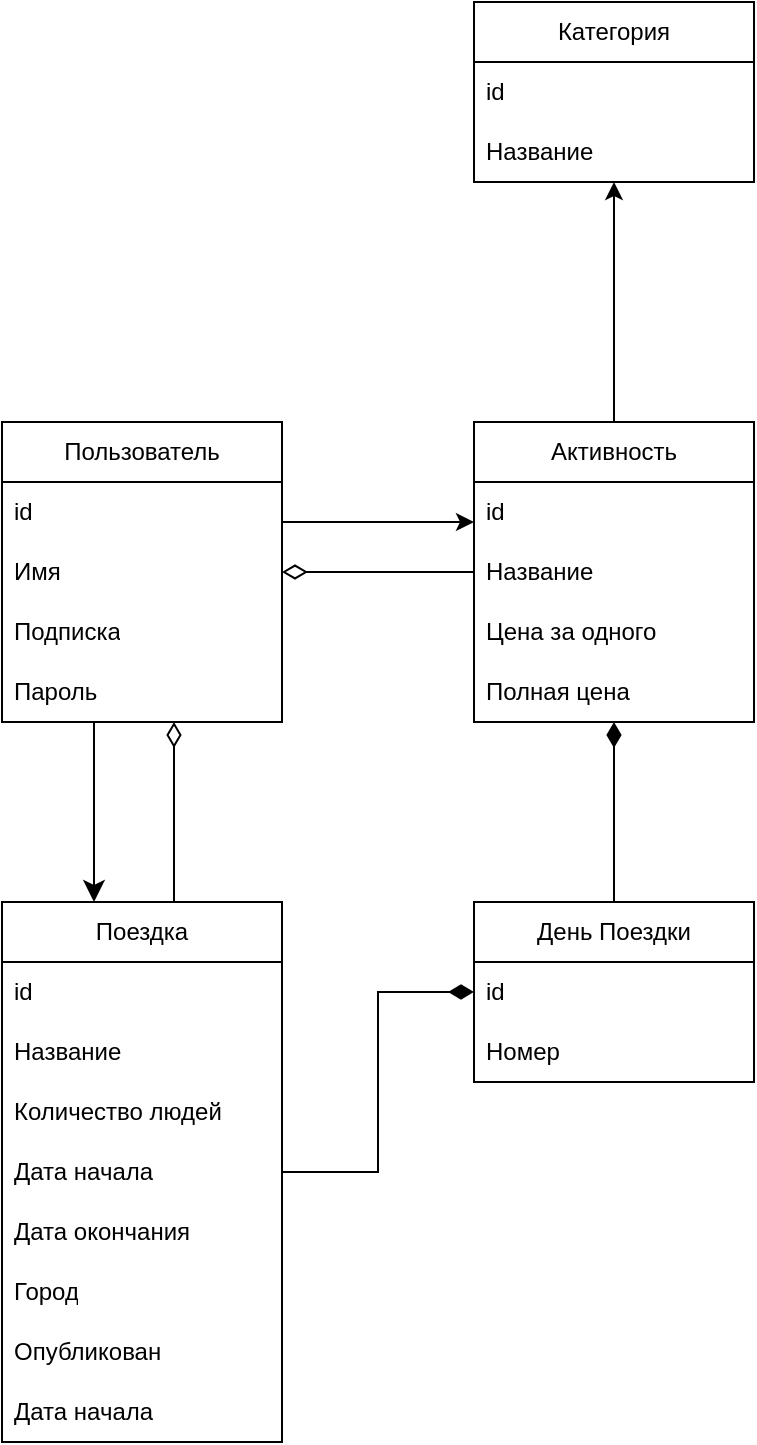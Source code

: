<mxfile version="24.2.5" type="device">
  <diagram name="Страница — 1" id="Qza1gp8ODZMAHvUI0DaN">
    <mxGraphModel dx="590" dy="1044" grid="1" gridSize="10" guides="1" tooltips="1" connect="1" arrows="1" fold="1" page="1" pageScale="1" pageWidth="827" pageHeight="1169" math="0" shadow="0">
      <root>
        <mxCell id="0" />
        <mxCell id="1" parent="0" />
        <mxCell id="ymPvCjV_d-93npOoeTwt-29" style="edgeStyle=orthogonalEdgeStyle;rounded=0;orthogonalLoop=1;jettySize=auto;html=1;startArrow=none;startFill=0;endSize=8;startSize=10;" edge="1" parent="1" source="ymPvCjV_d-93npOoeTwt-1" target="ymPvCjV_d-93npOoeTwt-9">
          <mxGeometry relative="1" as="geometry">
            <Array as="points">
              <mxPoint x="390" y="560" />
              <mxPoint x="390" y="560" />
            </Array>
          </mxGeometry>
        </mxCell>
        <mxCell id="ymPvCjV_d-93npOoeTwt-30" style="edgeStyle=orthogonalEdgeStyle;rounded=0;orthogonalLoop=1;jettySize=auto;html=1;" edge="1" parent="1" source="ymPvCjV_d-93npOoeTwt-1" target="ymPvCjV_d-93npOoeTwt-5">
          <mxGeometry relative="1" as="geometry">
            <Array as="points">
              <mxPoint x="540" y="420" />
              <mxPoint x="540" y="420" />
            </Array>
          </mxGeometry>
        </mxCell>
        <mxCell id="ymPvCjV_d-93npOoeTwt-1" value="Пользователь" style="swimlane;fontStyle=0;childLayout=stackLayout;horizontal=1;startSize=30;horizontalStack=0;resizeParent=1;resizeParentMax=0;resizeLast=0;collapsible=1;marginBottom=0;whiteSpace=wrap;html=1;" vertex="1" parent="1">
          <mxGeometry x="344" y="370" width="140" height="150" as="geometry" />
        </mxCell>
        <mxCell id="ymPvCjV_d-93npOoeTwt-2" value="id" style="text;strokeColor=none;fillColor=none;align=left;verticalAlign=middle;spacingLeft=4;spacingRight=4;overflow=hidden;points=[[0,0.5],[1,0.5]];portConstraint=eastwest;rotatable=0;whiteSpace=wrap;html=1;" vertex="1" parent="ymPvCjV_d-93npOoeTwt-1">
          <mxGeometry y="30" width="140" height="30" as="geometry" />
        </mxCell>
        <mxCell id="ymPvCjV_d-93npOoeTwt-3" value="Имя" style="text;strokeColor=none;fillColor=none;align=left;verticalAlign=middle;spacingLeft=4;spacingRight=4;overflow=hidden;points=[[0,0.5],[1,0.5]];portConstraint=eastwest;rotatable=0;whiteSpace=wrap;html=1;" vertex="1" parent="ymPvCjV_d-93npOoeTwt-1">
          <mxGeometry y="60" width="140" height="30" as="geometry" />
        </mxCell>
        <mxCell id="ymPvCjV_d-93npOoeTwt-4" value="Подписка" style="text;strokeColor=none;fillColor=none;align=left;verticalAlign=middle;spacingLeft=4;spacingRight=4;overflow=hidden;points=[[0,0.5],[1,0.5]];portConstraint=eastwest;rotatable=0;whiteSpace=wrap;html=1;" vertex="1" parent="ymPvCjV_d-93npOoeTwt-1">
          <mxGeometry y="90" width="140" height="30" as="geometry" />
        </mxCell>
        <mxCell id="ymPvCjV_d-93npOoeTwt-28" value="Пароль" style="text;strokeColor=none;fillColor=none;align=left;verticalAlign=middle;spacingLeft=4;spacingRight=4;overflow=hidden;points=[[0,0.5],[1,0.5]];portConstraint=eastwest;rotatable=0;whiteSpace=wrap;html=1;" vertex="1" parent="ymPvCjV_d-93npOoeTwt-1">
          <mxGeometry y="120" width="140" height="30" as="geometry" />
        </mxCell>
        <mxCell id="ymPvCjV_d-93npOoeTwt-33" style="edgeStyle=orthogonalEdgeStyle;rounded=0;orthogonalLoop=1;jettySize=auto;html=1;" edge="1" parent="1" source="ymPvCjV_d-93npOoeTwt-5" target="ymPvCjV_d-93npOoeTwt-13">
          <mxGeometry relative="1" as="geometry" />
        </mxCell>
        <mxCell id="ymPvCjV_d-93npOoeTwt-36" style="edgeStyle=orthogonalEdgeStyle;rounded=0;orthogonalLoop=1;jettySize=auto;html=1;endArrow=diamondThin;endFill=0;endSize=10;" edge="1" parent="1" source="ymPvCjV_d-93npOoeTwt-5" target="ymPvCjV_d-93npOoeTwt-1">
          <mxGeometry relative="1" as="geometry" />
        </mxCell>
        <mxCell id="ymPvCjV_d-93npOoeTwt-5" value="Активность" style="swimlane;fontStyle=0;childLayout=stackLayout;horizontal=1;startSize=30;horizontalStack=0;resizeParent=1;resizeParentMax=0;resizeLast=0;collapsible=1;marginBottom=0;whiteSpace=wrap;html=1;" vertex="1" parent="1">
          <mxGeometry x="580" y="370" width="140" height="150" as="geometry" />
        </mxCell>
        <mxCell id="ymPvCjV_d-93npOoeTwt-6" value="id" style="text;strokeColor=none;fillColor=none;align=left;verticalAlign=middle;spacingLeft=4;spacingRight=4;overflow=hidden;points=[[0,0.5],[1,0.5]];portConstraint=eastwest;rotatable=0;whiteSpace=wrap;html=1;" vertex="1" parent="ymPvCjV_d-93npOoeTwt-5">
          <mxGeometry y="30" width="140" height="30" as="geometry" />
        </mxCell>
        <mxCell id="ymPvCjV_d-93npOoeTwt-8" value="Название" style="text;strokeColor=none;fillColor=none;align=left;verticalAlign=middle;spacingLeft=4;spacingRight=4;overflow=hidden;points=[[0,0.5],[1,0.5]];portConstraint=eastwest;rotatable=0;whiteSpace=wrap;html=1;" vertex="1" parent="ymPvCjV_d-93npOoeTwt-5">
          <mxGeometry y="60" width="140" height="30" as="geometry" />
        </mxCell>
        <mxCell id="ymPvCjV_d-93npOoeTwt-21" value="Цена за одного" style="text;strokeColor=none;fillColor=none;align=left;verticalAlign=middle;spacingLeft=4;spacingRight=4;overflow=hidden;points=[[0,0.5],[1,0.5]];portConstraint=eastwest;rotatable=0;whiteSpace=wrap;html=1;" vertex="1" parent="ymPvCjV_d-93npOoeTwt-5">
          <mxGeometry y="90" width="140" height="30" as="geometry" />
        </mxCell>
        <mxCell id="ymPvCjV_d-93npOoeTwt-22" value="Полная цена" style="text;strokeColor=none;fillColor=none;align=left;verticalAlign=middle;spacingLeft=4;spacingRight=4;overflow=hidden;points=[[0,0.5],[1,0.5]];portConstraint=eastwest;rotatable=0;whiteSpace=wrap;html=1;" vertex="1" parent="ymPvCjV_d-93npOoeTwt-5">
          <mxGeometry y="120" width="140" height="30" as="geometry" />
        </mxCell>
        <mxCell id="ymPvCjV_d-93npOoeTwt-32" style="edgeStyle=orthogonalEdgeStyle;rounded=0;orthogonalLoop=1;jettySize=auto;html=1;endArrow=diamondThin;endFill=1;endSize=10;" edge="1" parent="1" source="ymPvCjV_d-93npOoeTwt-9" target="ymPvCjV_d-93npOoeTwt-17">
          <mxGeometry relative="1" as="geometry" />
        </mxCell>
        <mxCell id="ymPvCjV_d-93npOoeTwt-35" style="edgeStyle=orthogonalEdgeStyle;rounded=0;orthogonalLoop=1;jettySize=auto;html=1;endSize=10;endArrow=diamondThin;endFill=0;" edge="1" parent="1" source="ymPvCjV_d-93npOoeTwt-9" target="ymPvCjV_d-93npOoeTwt-1">
          <mxGeometry relative="1" as="geometry">
            <Array as="points">
              <mxPoint x="430" y="570" />
              <mxPoint x="430" y="570" />
            </Array>
          </mxGeometry>
        </mxCell>
        <mxCell id="ymPvCjV_d-93npOoeTwt-9" value="Поездка" style="swimlane;fontStyle=0;childLayout=stackLayout;horizontal=1;startSize=30;horizontalStack=0;resizeParent=1;resizeParentMax=0;resizeLast=0;collapsible=1;marginBottom=0;whiteSpace=wrap;html=1;" vertex="1" parent="1">
          <mxGeometry x="344" y="610" width="140" height="270" as="geometry" />
        </mxCell>
        <mxCell id="ymPvCjV_d-93npOoeTwt-10" value="id" style="text;strokeColor=none;fillColor=none;align=left;verticalAlign=middle;spacingLeft=4;spacingRight=4;overflow=hidden;points=[[0,0.5],[1,0.5]];portConstraint=eastwest;rotatable=0;whiteSpace=wrap;html=1;" vertex="1" parent="ymPvCjV_d-93npOoeTwt-9">
          <mxGeometry y="30" width="140" height="30" as="geometry" />
        </mxCell>
        <mxCell id="ymPvCjV_d-93npOoeTwt-11" value="Название" style="text;strokeColor=none;fillColor=none;align=left;verticalAlign=middle;spacingLeft=4;spacingRight=4;overflow=hidden;points=[[0,0.5],[1,0.5]];portConstraint=eastwest;rotatable=0;whiteSpace=wrap;html=1;" vertex="1" parent="ymPvCjV_d-93npOoeTwt-9">
          <mxGeometry y="60" width="140" height="30" as="geometry" />
        </mxCell>
        <mxCell id="ymPvCjV_d-93npOoeTwt-12" value="Количество людей" style="text;strokeColor=none;fillColor=none;align=left;verticalAlign=middle;spacingLeft=4;spacingRight=4;overflow=hidden;points=[[0,0.5],[1,0.5]];portConstraint=eastwest;rotatable=0;whiteSpace=wrap;html=1;" vertex="1" parent="ymPvCjV_d-93npOoeTwt-9">
          <mxGeometry y="90" width="140" height="30" as="geometry" />
        </mxCell>
        <mxCell id="ymPvCjV_d-93npOoeTwt-23" value="Дата начала" style="text;strokeColor=none;fillColor=none;align=left;verticalAlign=middle;spacingLeft=4;spacingRight=4;overflow=hidden;points=[[0,0.5],[1,0.5]];portConstraint=eastwest;rotatable=0;whiteSpace=wrap;html=1;" vertex="1" parent="ymPvCjV_d-93npOoeTwt-9">
          <mxGeometry y="120" width="140" height="30" as="geometry" />
        </mxCell>
        <mxCell id="ymPvCjV_d-93npOoeTwt-24" value="Дата окончания" style="text;strokeColor=none;fillColor=none;align=left;verticalAlign=middle;spacingLeft=4;spacingRight=4;overflow=hidden;points=[[0,0.5],[1,0.5]];portConstraint=eastwest;rotatable=0;whiteSpace=wrap;html=1;" vertex="1" parent="ymPvCjV_d-93npOoeTwt-9">
          <mxGeometry y="150" width="140" height="30" as="geometry" />
        </mxCell>
        <mxCell id="ymPvCjV_d-93npOoeTwt-25" value="Город" style="text;strokeColor=none;fillColor=none;align=left;verticalAlign=middle;spacingLeft=4;spacingRight=4;overflow=hidden;points=[[0,0.5],[1,0.5]];portConstraint=eastwest;rotatable=0;whiteSpace=wrap;html=1;" vertex="1" parent="ymPvCjV_d-93npOoeTwt-9">
          <mxGeometry y="180" width="140" height="30" as="geometry" />
        </mxCell>
        <mxCell id="ymPvCjV_d-93npOoeTwt-26" value="Опубликован" style="text;strokeColor=none;fillColor=none;align=left;verticalAlign=middle;spacingLeft=4;spacingRight=4;overflow=hidden;points=[[0,0.5],[1,0.5]];portConstraint=eastwest;rotatable=0;whiteSpace=wrap;html=1;" vertex="1" parent="ymPvCjV_d-93npOoeTwt-9">
          <mxGeometry y="210" width="140" height="30" as="geometry" />
        </mxCell>
        <mxCell id="ymPvCjV_d-93npOoeTwt-27" value="Дата начала" style="text;strokeColor=none;fillColor=none;align=left;verticalAlign=middle;spacingLeft=4;spacingRight=4;overflow=hidden;points=[[0,0.5],[1,0.5]];portConstraint=eastwest;rotatable=0;whiteSpace=wrap;html=1;" vertex="1" parent="ymPvCjV_d-93npOoeTwt-9">
          <mxGeometry y="240" width="140" height="30" as="geometry" />
        </mxCell>
        <mxCell id="ymPvCjV_d-93npOoeTwt-13" value="Категория" style="swimlane;fontStyle=0;childLayout=stackLayout;horizontal=1;startSize=30;horizontalStack=0;resizeParent=1;resizeParentMax=0;resizeLast=0;collapsible=1;marginBottom=0;whiteSpace=wrap;html=1;" vertex="1" parent="1">
          <mxGeometry x="580" y="160" width="140" height="90" as="geometry" />
        </mxCell>
        <mxCell id="ymPvCjV_d-93npOoeTwt-14" value="id" style="text;strokeColor=none;fillColor=none;align=left;verticalAlign=middle;spacingLeft=4;spacingRight=4;overflow=hidden;points=[[0,0.5],[1,0.5]];portConstraint=eastwest;rotatable=0;whiteSpace=wrap;html=1;" vertex="1" parent="ymPvCjV_d-93npOoeTwt-13">
          <mxGeometry y="30" width="140" height="30" as="geometry" />
        </mxCell>
        <mxCell id="ymPvCjV_d-93npOoeTwt-15" value="Название" style="text;strokeColor=none;fillColor=none;align=left;verticalAlign=middle;spacingLeft=4;spacingRight=4;overflow=hidden;points=[[0,0.5],[1,0.5]];portConstraint=eastwest;rotatable=0;whiteSpace=wrap;html=1;" vertex="1" parent="ymPvCjV_d-93npOoeTwt-13">
          <mxGeometry y="60" width="140" height="30" as="geometry" />
        </mxCell>
        <mxCell id="ymPvCjV_d-93npOoeTwt-31" style="edgeStyle=orthogonalEdgeStyle;rounded=0;orthogonalLoop=1;jettySize=auto;html=1;endArrow=diamondThin;endFill=1;startArrow=none;startFill=0;strokeWidth=1;endSize=10;" edge="1" parent="1" source="ymPvCjV_d-93npOoeTwt-17" target="ymPvCjV_d-93npOoeTwt-5">
          <mxGeometry relative="1" as="geometry" />
        </mxCell>
        <mxCell id="ymPvCjV_d-93npOoeTwt-17" value="День Поездки" style="swimlane;fontStyle=0;childLayout=stackLayout;horizontal=1;startSize=30;horizontalStack=0;resizeParent=1;resizeParentMax=0;resizeLast=0;collapsible=1;marginBottom=0;whiteSpace=wrap;html=1;" vertex="1" parent="1">
          <mxGeometry x="580" y="610" width="140" height="90" as="geometry" />
        </mxCell>
        <mxCell id="ymPvCjV_d-93npOoeTwt-18" value="id" style="text;strokeColor=none;fillColor=none;align=left;verticalAlign=middle;spacingLeft=4;spacingRight=4;overflow=hidden;points=[[0,0.5],[1,0.5]];portConstraint=eastwest;rotatable=0;whiteSpace=wrap;html=1;" vertex="1" parent="ymPvCjV_d-93npOoeTwt-17">
          <mxGeometry y="30" width="140" height="30" as="geometry" />
        </mxCell>
        <mxCell id="ymPvCjV_d-93npOoeTwt-19" value="Номер" style="text;strokeColor=none;fillColor=none;align=left;verticalAlign=middle;spacingLeft=4;spacingRight=4;overflow=hidden;points=[[0,0.5],[1,0.5]];portConstraint=eastwest;rotatable=0;whiteSpace=wrap;html=1;" vertex="1" parent="ymPvCjV_d-93npOoeTwt-17">
          <mxGeometry y="60" width="140" height="30" as="geometry" />
        </mxCell>
      </root>
    </mxGraphModel>
  </diagram>
</mxfile>

